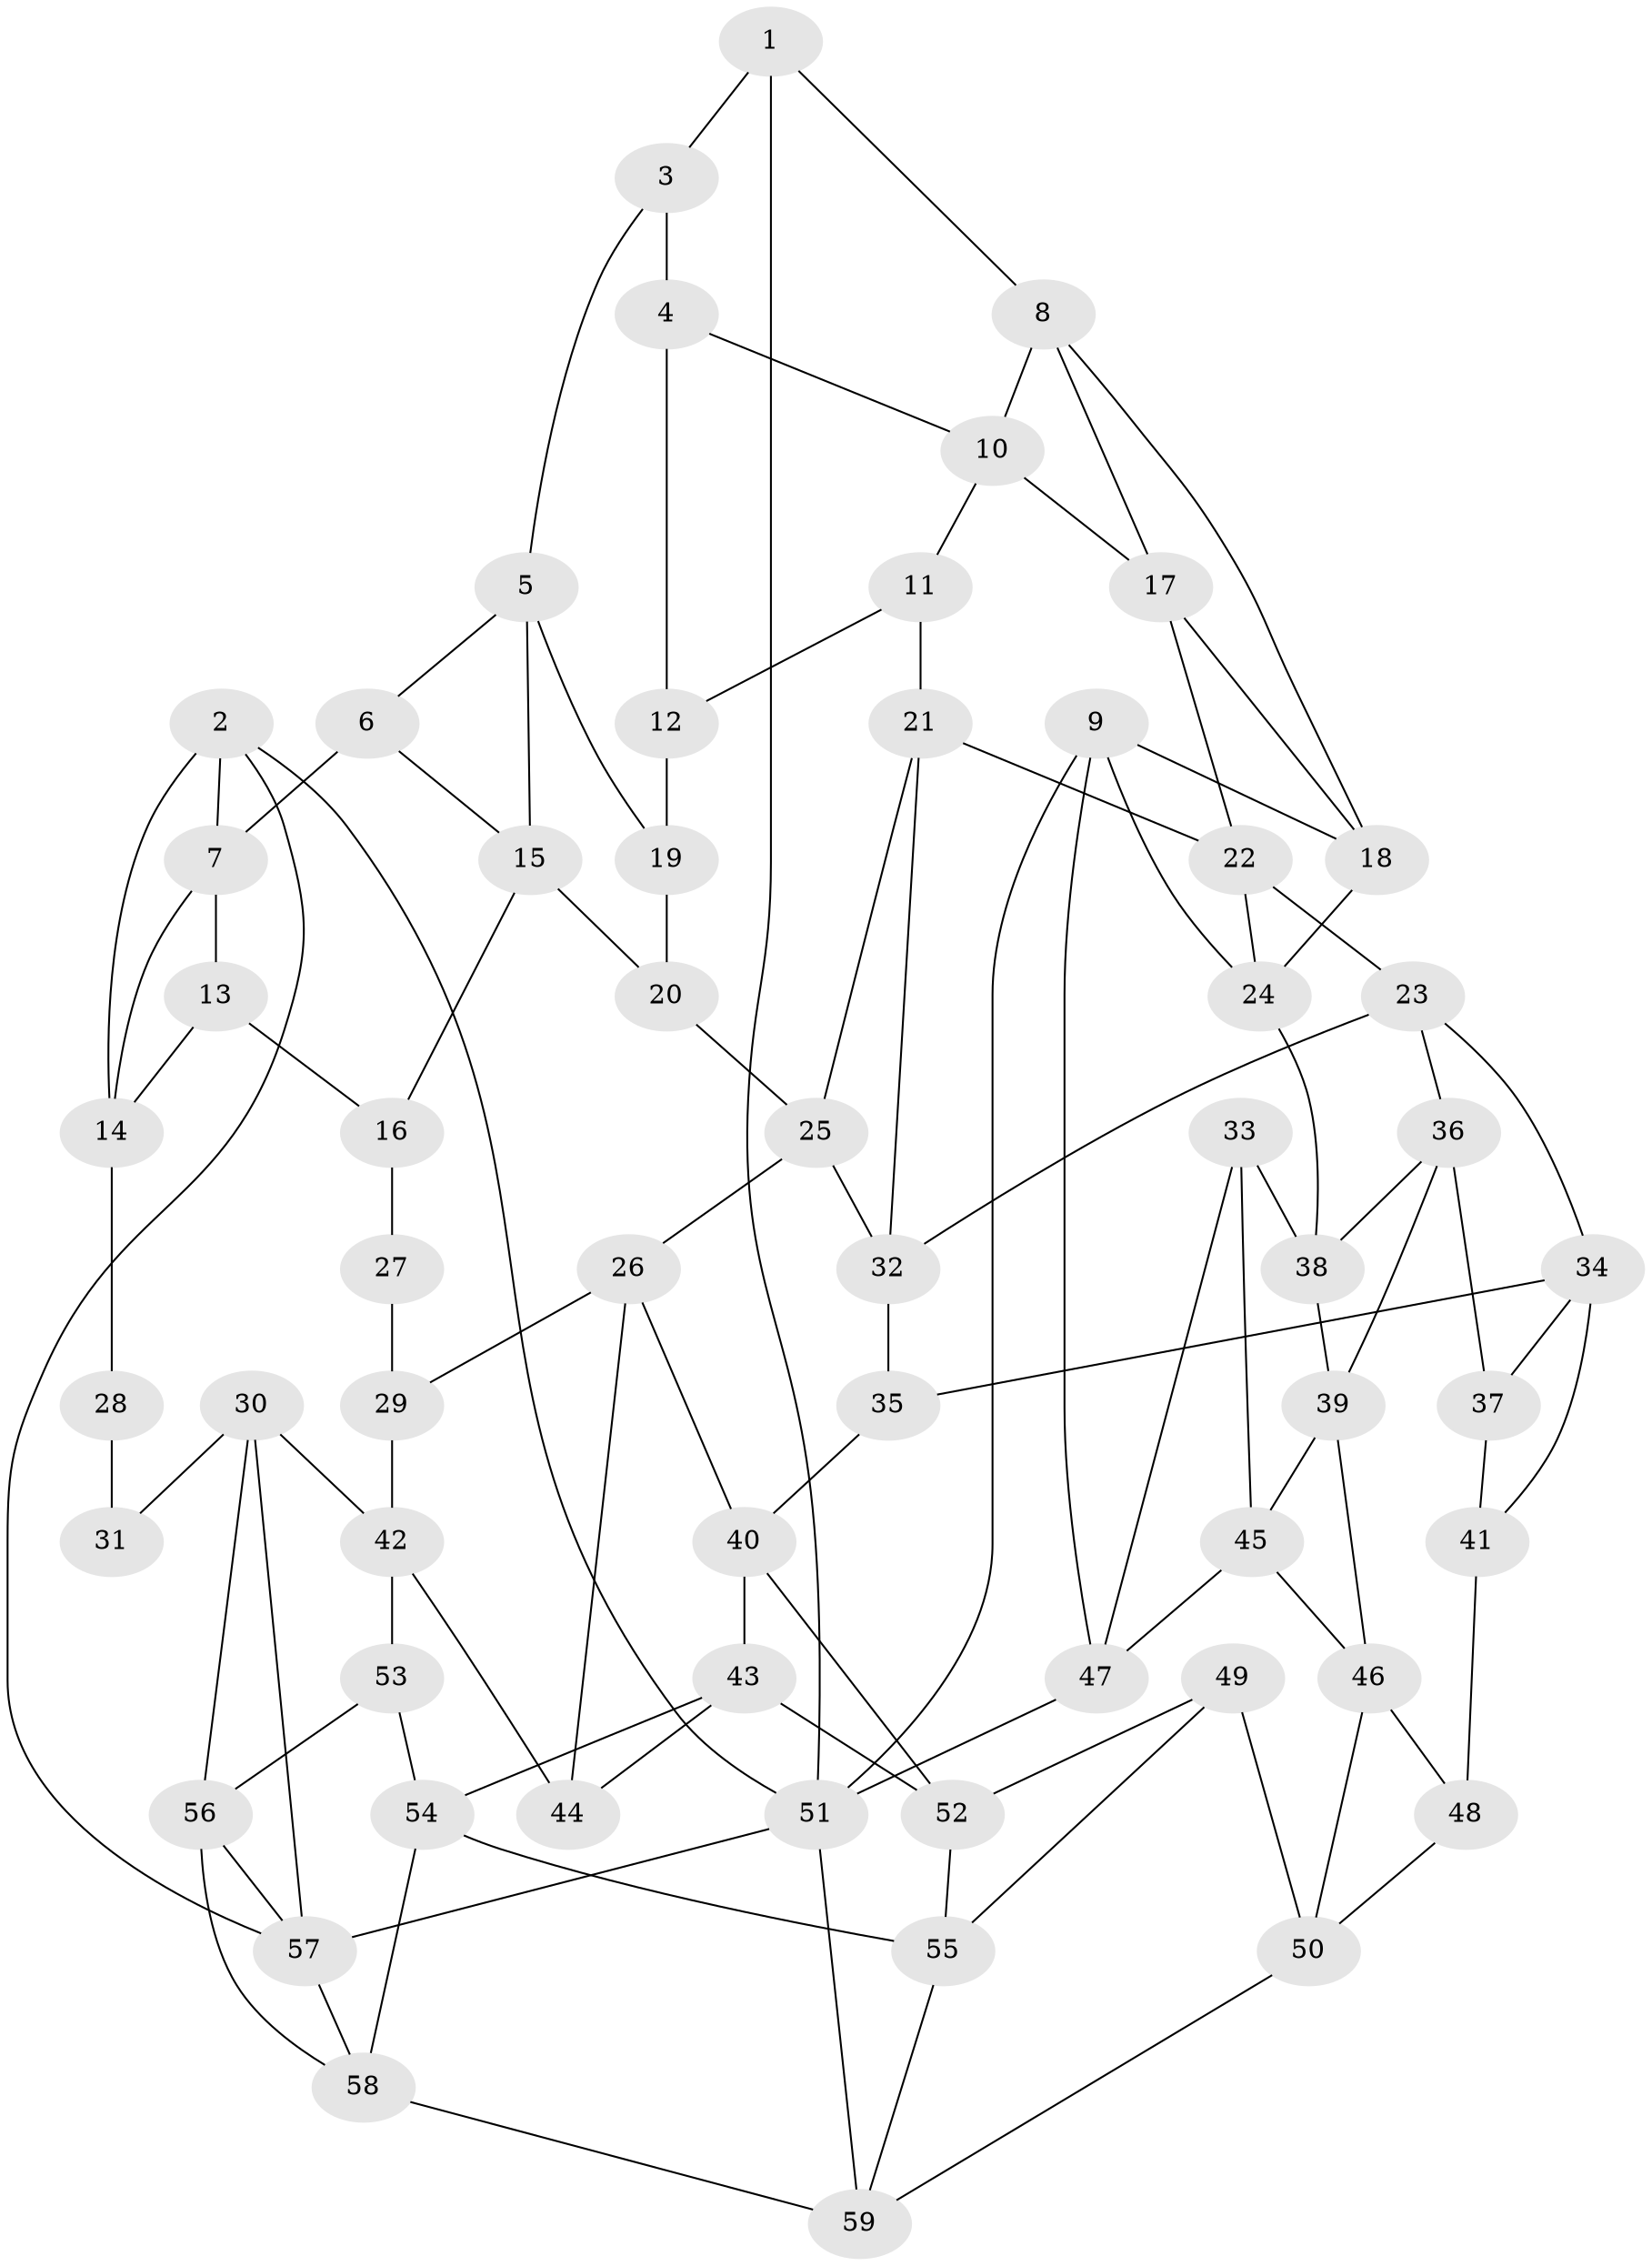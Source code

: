 // original degree distribution, {3: 0.03389830508474576, 4: 0.2033898305084746, 6: 0.22033898305084745, 5: 0.5423728813559322}
// Generated by graph-tools (version 1.1) at 2025/38/03/04/25 23:38:20]
// undirected, 59 vertices, 107 edges
graph export_dot {
  node [color=gray90,style=filled];
  1;
  2;
  3;
  4;
  5;
  6;
  7;
  8;
  9;
  10;
  11;
  12;
  13;
  14;
  15;
  16;
  17;
  18;
  19;
  20;
  21;
  22;
  23;
  24;
  25;
  26;
  27;
  28;
  29;
  30;
  31;
  32;
  33;
  34;
  35;
  36;
  37;
  38;
  39;
  40;
  41;
  42;
  43;
  44;
  45;
  46;
  47;
  48;
  49;
  50;
  51;
  52;
  53;
  54;
  55;
  56;
  57;
  58;
  59;
  1 -- 3 [weight=1.0];
  1 -- 8 [weight=1.0];
  1 -- 51 [weight=1.0];
  2 -- 7 [weight=1.0];
  2 -- 14 [weight=1.0];
  2 -- 51 [weight=1.0];
  2 -- 57 [weight=1.0];
  3 -- 4 [weight=1.0];
  3 -- 5 [weight=1.0];
  4 -- 10 [weight=1.0];
  4 -- 12 [weight=1.0];
  5 -- 6 [weight=1.0];
  5 -- 15 [weight=1.0];
  5 -- 19 [weight=1.0];
  6 -- 7 [weight=2.0];
  6 -- 15 [weight=1.0];
  7 -- 13 [weight=1.0];
  7 -- 14 [weight=1.0];
  8 -- 10 [weight=1.0];
  8 -- 17 [weight=1.0];
  8 -- 18 [weight=1.0];
  9 -- 18 [weight=1.0];
  9 -- 24 [weight=1.0];
  9 -- 47 [weight=1.0];
  9 -- 51 [weight=1.0];
  10 -- 11 [weight=1.0];
  10 -- 17 [weight=1.0];
  11 -- 12 [weight=1.0];
  11 -- 21 [weight=1.0];
  12 -- 19 [weight=2.0];
  13 -- 14 [weight=1.0];
  13 -- 16 [weight=1.0];
  14 -- 28 [weight=1.0];
  15 -- 16 [weight=1.0];
  15 -- 20 [weight=1.0];
  16 -- 27 [weight=1.0];
  17 -- 18 [weight=1.0];
  17 -- 22 [weight=1.0];
  18 -- 24 [weight=1.0];
  19 -- 20 [weight=1.0];
  20 -- 25 [weight=1.0];
  21 -- 22 [weight=1.0];
  21 -- 25 [weight=1.0];
  21 -- 32 [weight=1.0];
  22 -- 23 [weight=1.0];
  22 -- 24 [weight=1.0];
  23 -- 32 [weight=1.0];
  23 -- 34 [weight=1.0];
  23 -- 36 [weight=1.0];
  24 -- 38 [weight=1.0];
  25 -- 26 [weight=1.0];
  25 -- 32 [weight=1.0];
  26 -- 29 [weight=1.0];
  26 -- 40 [weight=1.0];
  26 -- 44 [weight=1.0];
  27 -- 29 [weight=2.0];
  28 -- 31 [weight=2.0];
  29 -- 42 [weight=1.0];
  30 -- 31 [weight=1.0];
  30 -- 42 [weight=1.0];
  30 -- 56 [weight=1.0];
  30 -- 57 [weight=1.0];
  32 -- 35 [weight=1.0];
  33 -- 38 [weight=1.0];
  33 -- 45 [weight=1.0];
  33 -- 47 [weight=1.0];
  34 -- 35 [weight=1.0];
  34 -- 37 [weight=1.0];
  34 -- 41 [weight=1.0];
  35 -- 40 [weight=1.0];
  36 -- 37 [weight=1.0];
  36 -- 38 [weight=1.0];
  36 -- 39 [weight=1.0];
  37 -- 41 [weight=1.0];
  38 -- 39 [weight=1.0];
  39 -- 45 [weight=1.0];
  39 -- 46 [weight=1.0];
  40 -- 43 [weight=1.0];
  40 -- 52 [weight=1.0];
  41 -- 48 [weight=2.0];
  42 -- 44 [weight=1.0];
  42 -- 53 [weight=1.0];
  43 -- 44 [weight=1.0];
  43 -- 52 [weight=1.0];
  43 -- 54 [weight=1.0];
  45 -- 46 [weight=1.0];
  45 -- 47 [weight=1.0];
  46 -- 48 [weight=1.0];
  46 -- 50 [weight=1.0];
  47 -- 51 [weight=1.0];
  48 -- 50 [weight=1.0];
  49 -- 50 [weight=1.0];
  49 -- 52 [weight=1.0];
  49 -- 55 [weight=1.0];
  50 -- 59 [weight=1.0];
  51 -- 57 [weight=1.0];
  51 -- 59 [weight=1.0];
  52 -- 55 [weight=1.0];
  53 -- 54 [weight=1.0];
  53 -- 56 [weight=1.0];
  54 -- 55 [weight=1.0];
  54 -- 58 [weight=1.0];
  55 -- 59 [weight=1.0];
  56 -- 57 [weight=1.0];
  56 -- 58 [weight=1.0];
  57 -- 58 [weight=1.0];
  58 -- 59 [weight=1.0];
}

